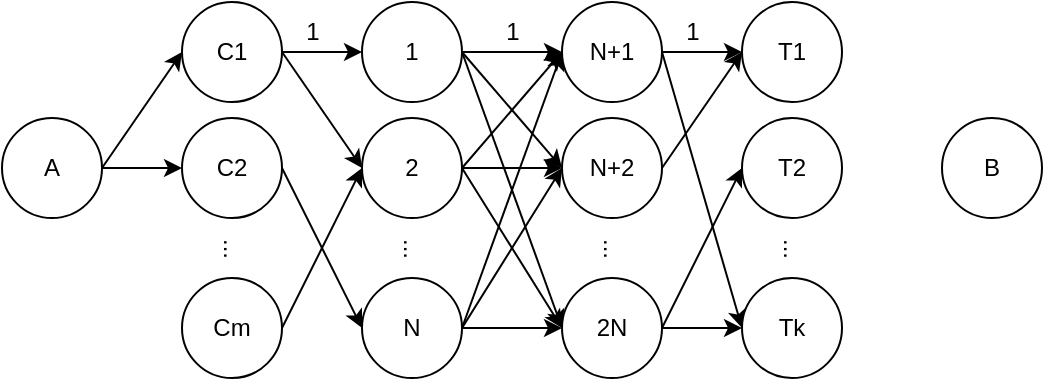 <mxfile version="22.1.2" type="github">
  <diagram name="第 1 页" id="7uTrZi-EFqFX9wW6wqg8">
    <mxGraphModel dx="597" dy="277" grid="1" gridSize="10" guides="1" tooltips="1" connect="1" arrows="1" fold="1" page="1" pageScale="1" pageWidth="827" pageHeight="1169" math="0" shadow="0">
      <root>
        <mxCell id="0" />
        <mxCell id="1" parent="0" />
        <mxCell id="x_YBx4JExcsszvz5Emax-7" value="..." style="text;html=1;align=center;verticalAlign=middle;resizable=0;points=[];autosize=1;strokeColor=none;fillColor=none;rotation=90;" vertex="1" parent="1">
          <mxGeometry x="460" y="278" width="30" height="30" as="geometry" />
        </mxCell>
        <mxCell id="x_YBx4JExcsszvz5Emax-8" value="..." style="text;html=1;align=center;verticalAlign=middle;resizable=0;points=[];autosize=1;strokeColor=none;fillColor=none;rotation=90;" vertex="1" parent="1">
          <mxGeometry x="360" y="278" width="30" height="30" as="geometry" />
        </mxCell>
        <mxCell id="x_YBx4JExcsszvz5Emax-12" value="..." style="text;html=1;align=center;verticalAlign=middle;resizable=0;points=[];autosize=1;strokeColor=none;fillColor=none;rotation=90;" vertex="1" parent="1">
          <mxGeometry x="270" y="278" width="30" height="30" as="geometry" />
        </mxCell>
        <mxCell id="x_YBx4JExcsszvz5Emax-16" value="..." style="text;html=1;align=center;verticalAlign=middle;resizable=0;points=[];autosize=1;strokeColor=none;fillColor=none;rotation=90;" vertex="1" parent="1">
          <mxGeometry x="550" y="278" width="30" height="30" as="geometry" />
        </mxCell>
        <mxCell id="x_YBx4JExcsszvz5Emax-33" style="rounded=0;orthogonalLoop=1;jettySize=auto;html=1;exitX=1;exitY=0.5;exitDx=0;exitDy=0;entryX=0;entryY=0.5;entryDx=0;entryDy=0;" edge="1" parent="1" source="x_YBx4JExcsszvz5Emax-19" target="x_YBx4JExcsszvz5Emax-24">
          <mxGeometry relative="1" as="geometry" />
        </mxCell>
        <mxCell id="x_YBx4JExcsszvz5Emax-19" value="C2" style="ellipse;whiteSpace=wrap;html=1;aspect=fixed;" vertex="1" parent="1">
          <mxGeometry x="260" y="228" width="50" height="50" as="geometry" />
        </mxCell>
        <mxCell id="x_YBx4JExcsszvz5Emax-31" style="rounded=0;orthogonalLoop=1;jettySize=auto;html=1;exitX=1;exitY=0.5;exitDx=0;exitDy=0;entryX=0;entryY=0.5;entryDx=0;entryDy=0;" edge="1" parent="1" source="x_YBx4JExcsszvz5Emax-20" target="x_YBx4JExcsszvz5Emax-22">
          <mxGeometry relative="1" as="geometry" />
        </mxCell>
        <mxCell id="x_YBx4JExcsszvz5Emax-32" style="rounded=0;orthogonalLoop=1;jettySize=auto;html=1;exitX=1;exitY=0.5;exitDx=0;exitDy=0;entryX=0;entryY=0.5;entryDx=0;entryDy=0;" edge="1" parent="1" source="x_YBx4JExcsszvz5Emax-20" target="x_YBx4JExcsszvz5Emax-23">
          <mxGeometry relative="1" as="geometry" />
        </mxCell>
        <mxCell id="x_YBx4JExcsszvz5Emax-20" value="C1" style="ellipse;whiteSpace=wrap;html=1;aspect=fixed;" vertex="1" parent="1">
          <mxGeometry x="260" y="170" width="50" height="50" as="geometry" />
        </mxCell>
        <mxCell id="x_YBx4JExcsszvz5Emax-34" style="rounded=0;orthogonalLoop=1;jettySize=auto;html=1;exitX=1;exitY=0.5;exitDx=0;exitDy=0;entryX=0;entryY=0.5;entryDx=0;entryDy=0;" edge="1" parent="1" source="x_YBx4JExcsszvz5Emax-21" target="x_YBx4JExcsszvz5Emax-23">
          <mxGeometry relative="1" as="geometry" />
        </mxCell>
        <mxCell id="x_YBx4JExcsszvz5Emax-21" value="Cm" style="ellipse;whiteSpace=wrap;html=1;aspect=fixed;" vertex="1" parent="1">
          <mxGeometry x="260" y="308" width="50" height="50" as="geometry" />
        </mxCell>
        <mxCell id="x_YBx4JExcsszvz5Emax-36" style="rounded=0;orthogonalLoop=1;jettySize=auto;html=1;exitX=1;exitY=0.5;exitDx=0;exitDy=0;entryX=0;entryY=0.5;entryDx=0;entryDy=0;" edge="1" parent="1" source="x_YBx4JExcsszvz5Emax-22" target="x_YBx4JExcsszvz5Emax-25">
          <mxGeometry relative="1" as="geometry" />
        </mxCell>
        <mxCell id="x_YBx4JExcsszvz5Emax-37" style="rounded=0;orthogonalLoop=1;jettySize=auto;html=1;exitX=1;exitY=0.5;exitDx=0;exitDy=0;entryX=0;entryY=0.5;entryDx=0;entryDy=0;" edge="1" parent="1" source="x_YBx4JExcsszvz5Emax-22" target="x_YBx4JExcsszvz5Emax-26">
          <mxGeometry relative="1" as="geometry" />
        </mxCell>
        <mxCell id="x_YBx4JExcsszvz5Emax-38" style="rounded=0;orthogonalLoop=1;jettySize=auto;html=1;exitX=1;exitY=0.5;exitDx=0;exitDy=0;entryX=0;entryY=0.5;entryDx=0;entryDy=0;" edge="1" parent="1" source="x_YBx4JExcsszvz5Emax-22" target="x_YBx4JExcsszvz5Emax-27">
          <mxGeometry relative="1" as="geometry" />
        </mxCell>
        <mxCell id="x_YBx4JExcsszvz5Emax-22" value="1" style="ellipse;whiteSpace=wrap;html=1;aspect=fixed;" vertex="1" parent="1">
          <mxGeometry x="350" y="170" width="50" height="50" as="geometry" />
        </mxCell>
        <mxCell id="x_YBx4JExcsszvz5Emax-39" style="rounded=0;orthogonalLoop=1;jettySize=auto;html=1;exitX=1;exitY=0.5;exitDx=0;exitDy=0;entryX=0;entryY=0.5;entryDx=0;entryDy=0;" edge="1" parent="1" source="x_YBx4JExcsszvz5Emax-23" target="x_YBx4JExcsszvz5Emax-25">
          <mxGeometry relative="1" as="geometry" />
        </mxCell>
        <mxCell id="x_YBx4JExcsszvz5Emax-40" style="rounded=0;orthogonalLoop=1;jettySize=auto;html=1;exitX=1;exitY=0.5;exitDx=0;exitDy=0;entryX=0;entryY=0.5;entryDx=0;entryDy=0;" edge="1" parent="1" source="x_YBx4JExcsszvz5Emax-23" target="x_YBx4JExcsszvz5Emax-26">
          <mxGeometry relative="1" as="geometry" />
        </mxCell>
        <mxCell id="x_YBx4JExcsszvz5Emax-41" style="rounded=0;orthogonalLoop=1;jettySize=auto;html=1;exitX=1;exitY=0.5;exitDx=0;exitDy=0;entryX=0;entryY=0.5;entryDx=0;entryDy=0;" edge="1" parent="1" source="x_YBx4JExcsszvz5Emax-23" target="x_YBx4JExcsszvz5Emax-27">
          <mxGeometry relative="1" as="geometry" />
        </mxCell>
        <mxCell id="x_YBx4JExcsszvz5Emax-23" value="2" style="ellipse;whiteSpace=wrap;html=1;aspect=fixed;" vertex="1" parent="1">
          <mxGeometry x="350" y="228" width="50" height="50" as="geometry" />
        </mxCell>
        <mxCell id="x_YBx4JExcsszvz5Emax-42" style="rounded=0;orthogonalLoop=1;jettySize=auto;html=1;exitX=1;exitY=0.5;exitDx=0;exitDy=0;entryX=0;entryY=0.5;entryDx=0;entryDy=0;" edge="1" parent="1" source="x_YBx4JExcsszvz5Emax-24" target="x_YBx4JExcsszvz5Emax-25">
          <mxGeometry relative="1" as="geometry" />
        </mxCell>
        <mxCell id="x_YBx4JExcsszvz5Emax-43" style="rounded=0;orthogonalLoop=1;jettySize=auto;html=1;exitX=1;exitY=0.5;exitDx=0;exitDy=0;entryX=0;entryY=0.5;entryDx=0;entryDy=0;" edge="1" parent="1" source="x_YBx4JExcsszvz5Emax-24" target="x_YBx4JExcsszvz5Emax-26">
          <mxGeometry relative="1" as="geometry" />
        </mxCell>
        <mxCell id="x_YBx4JExcsszvz5Emax-44" style="rounded=0;orthogonalLoop=1;jettySize=auto;html=1;exitX=1;exitY=0.5;exitDx=0;exitDy=0;entryX=0;entryY=0.5;entryDx=0;entryDy=0;" edge="1" parent="1" source="x_YBx4JExcsszvz5Emax-24" target="x_YBx4JExcsszvz5Emax-27">
          <mxGeometry relative="1" as="geometry" />
        </mxCell>
        <mxCell id="x_YBx4JExcsszvz5Emax-24" value="N" style="ellipse;whiteSpace=wrap;html=1;aspect=fixed;" vertex="1" parent="1">
          <mxGeometry x="350" y="308" width="50" height="50" as="geometry" />
        </mxCell>
        <mxCell id="x_YBx4JExcsszvz5Emax-46" style="rounded=0;orthogonalLoop=1;jettySize=auto;html=1;exitX=1;exitY=0.5;exitDx=0;exitDy=0;entryX=0;entryY=0.5;entryDx=0;entryDy=0;" edge="1" parent="1" source="x_YBx4JExcsszvz5Emax-25" target="x_YBx4JExcsszvz5Emax-28">
          <mxGeometry relative="1" as="geometry" />
        </mxCell>
        <mxCell id="x_YBx4JExcsszvz5Emax-47" style="rounded=0;orthogonalLoop=1;jettySize=auto;html=1;exitX=1;exitY=0.5;exitDx=0;exitDy=0;entryX=0;entryY=0.5;entryDx=0;entryDy=0;" edge="1" parent="1" source="x_YBx4JExcsszvz5Emax-25" target="x_YBx4JExcsszvz5Emax-30">
          <mxGeometry relative="1" as="geometry" />
        </mxCell>
        <mxCell id="x_YBx4JExcsszvz5Emax-25" value="N+1" style="ellipse;whiteSpace=wrap;html=1;aspect=fixed;" vertex="1" parent="1">
          <mxGeometry x="450" y="170" width="50" height="50" as="geometry" />
        </mxCell>
        <mxCell id="x_YBx4JExcsszvz5Emax-48" style="rounded=0;orthogonalLoop=1;jettySize=auto;html=1;exitX=1;exitY=0.5;exitDx=0;exitDy=0;entryX=0;entryY=0.5;entryDx=0;entryDy=0;" edge="1" parent="1" source="x_YBx4JExcsszvz5Emax-26" target="x_YBx4JExcsszvz5Emax-28">
          <mxGeometry relative="1" as="geometry" />
        </mxCell>
        <mxCell id="x_YBx4JExcsszvz5Emax-26" value="N+2" style="ellipse;whiteSpace=wrap;html=1;aspect=fixed;" vertex="1" parent="1">
          <mxGeometry x="450" y="228" width="50" height="50" as="geometry" />
        </mxCell>
        <mxCell id="x_YBx4JExcsszvz5Emax-49" style="rounded=0;orthogonalLoop=1;jettySize=auto;html=1;exitX=1;exitY=0.5;exitDx=0;exitDy=0;entryX=0;entryY=0.5;entryDx=0;entryDy=0;" edge="1" parent="1" source="x_YBx4JExcsszvz5Emax-27" target="x_YBx4JExcsszvz5Emax-29">
          <mxGeometry relative="1" as="geometry" />
        </mxCell>
        <mxCell id="x_YBx4JExcsszvz5Emax-50" style="rounded=0;orthogonalLoop=1;jettySize=auto;html=1;exitX=1;exitY=0.5;exitDx=0;exitDy=0;entryX=0;entryY=0.5;entryDx=0;entryDy=0;" edge="1" parent="1" source="x_YBx4JExcsszvz5Emax-27" target="x_YBx4JExcsszvz5Emax-30">
          <mxGeometry relative="1" as="geometry" />
        </mxCell>
        <mxCell id="x_YBx4JExcsszvz5Emax-27" value="2N" style="ellipse;whiteSpace=wrap;html=1;aspect=fixed;" vertex="1" parent="1">
          <mxGeometry x="450" y="308" width="50" height="50" as="geometry" />
        </mxCell>
        <mxCell id="x_YBx4JExcsszvz5Emax-28" value="T1" style="ellipse;whiteSpace=wrap;html=1;aspect=fixed;" vertex="1" parent="1">
          <mxGeometry x="540" y="170" width="50" height="50" as="geometry" />
        </mxCell>
        <mxCell id="x_YBx4JExcsszvz5Emax-29" value="T2" style="ellipse;whiteSpace=wrap;html=1;aspect=fixed;" vertex="1" parent="1">
          <mxGeometry x="540" y="228" width="50" height="50" as="geometry" />
        </mxCell>
        <mxCell id="x_YBx4JExcsszvz5Emax-30" value="Tk" style="ellipse;whiteSpace=wrap;html=1;aspect=fixed;" vertex="1" parent="1">
          <mxGeometry x="540" y="308" width="50" height="50" as="geometry" />
        </mxCell>
        <mxCell id="x_YBx4JExcsszvz5Emax-35" value="1" style="text;html=1;align=center;verticalAlign=middle;resizable=0;points=[];autosize=1;strokeColor=none;fillColor=none;" vertex="1" parent="1">
          <mxGeometry x="310" y="170" width="30" height="30" as="geometry" />
        </mxCell>
        <mxCell id="x_YBx4JExcsszvz5Emax-45" value="1" style="text;html=1;align=center;verticalAlign=middle;resizable=0;points=[];autosize=1;strokeColor=none;fillColor=none;" vertex="1" parent="1">
          <mxGeometry x="410" y="170" width="30" height="30" as="geometry" />
        </mxCell>
        <mxCell id="x_YBx4JExcsszvz5Emax-51" value="1" style="text;html=1;align=center;verticalAlign=middle;resizable=0;points=[];autosize=1;strokeColor=none;fillColor=none;" vertex="1" parent="1">
          <mxGeometry x="500" y="170" width="30" height="30" as="geometry" />
        </mxCell>
        <mxCell id="x_YBx4JExcsszvz5Emax-54" style="rounded=0;orthogonalLoop=1;jettySize=auto;html=1;exitX=1;exitY=0.5;exitDx=0;exitDy=0;entryX=0;entryY=0.5;entryDx=0;entryDy=0;" edge="1" parent="1" source="x_YBx4JExcsszvz5Emax-52" target="x_YBx4JExcsszvz5Emax-20">
          <mxGeometry relative="1" as="geometry" />
        </mxCell>
        <mxCell id="x_YBx4JExcsszvz5Emax-55" style="rounded=0;orthogonalLoop=1;jettySize=auto;html=1;exitX=1;exitY=0.5;exitDx=0;exitDy=0;entryX=0;entryY=0.5;entryDx=0;entryDy=0;" edge="1" parent="1" source="x_YBx4JExcsszvz5Emax-52" target="x_YBx4JExcsszvz5Emax-19">
          <mxGeometry relative="1" as="geometry" />
        </mxCell>
        <mxCell id="x_YBx4JExcsszvz5Emax-52" value="A" style="ellipse;whiteSpace=wrap;html=1;aspect=fixed;" vertex="1" parent="1">
          <mxGeometry x="170" y="228" width="50" height="50" as="geometry" />
        </mxCell>
        <mxCell id="x_YBx4JExcsszvz5Emax-53" value="B" style="ellipse;whiteSpace=wrap;html=1;aspect=fixed;" vertex="1" parent="1">
          <mxGeometry x="640" y="228" width="50" height="50" as="geometry" />
        </mxCell>
      </root>
    </mxGraphModel>
  </diagram>
</mxfile>
